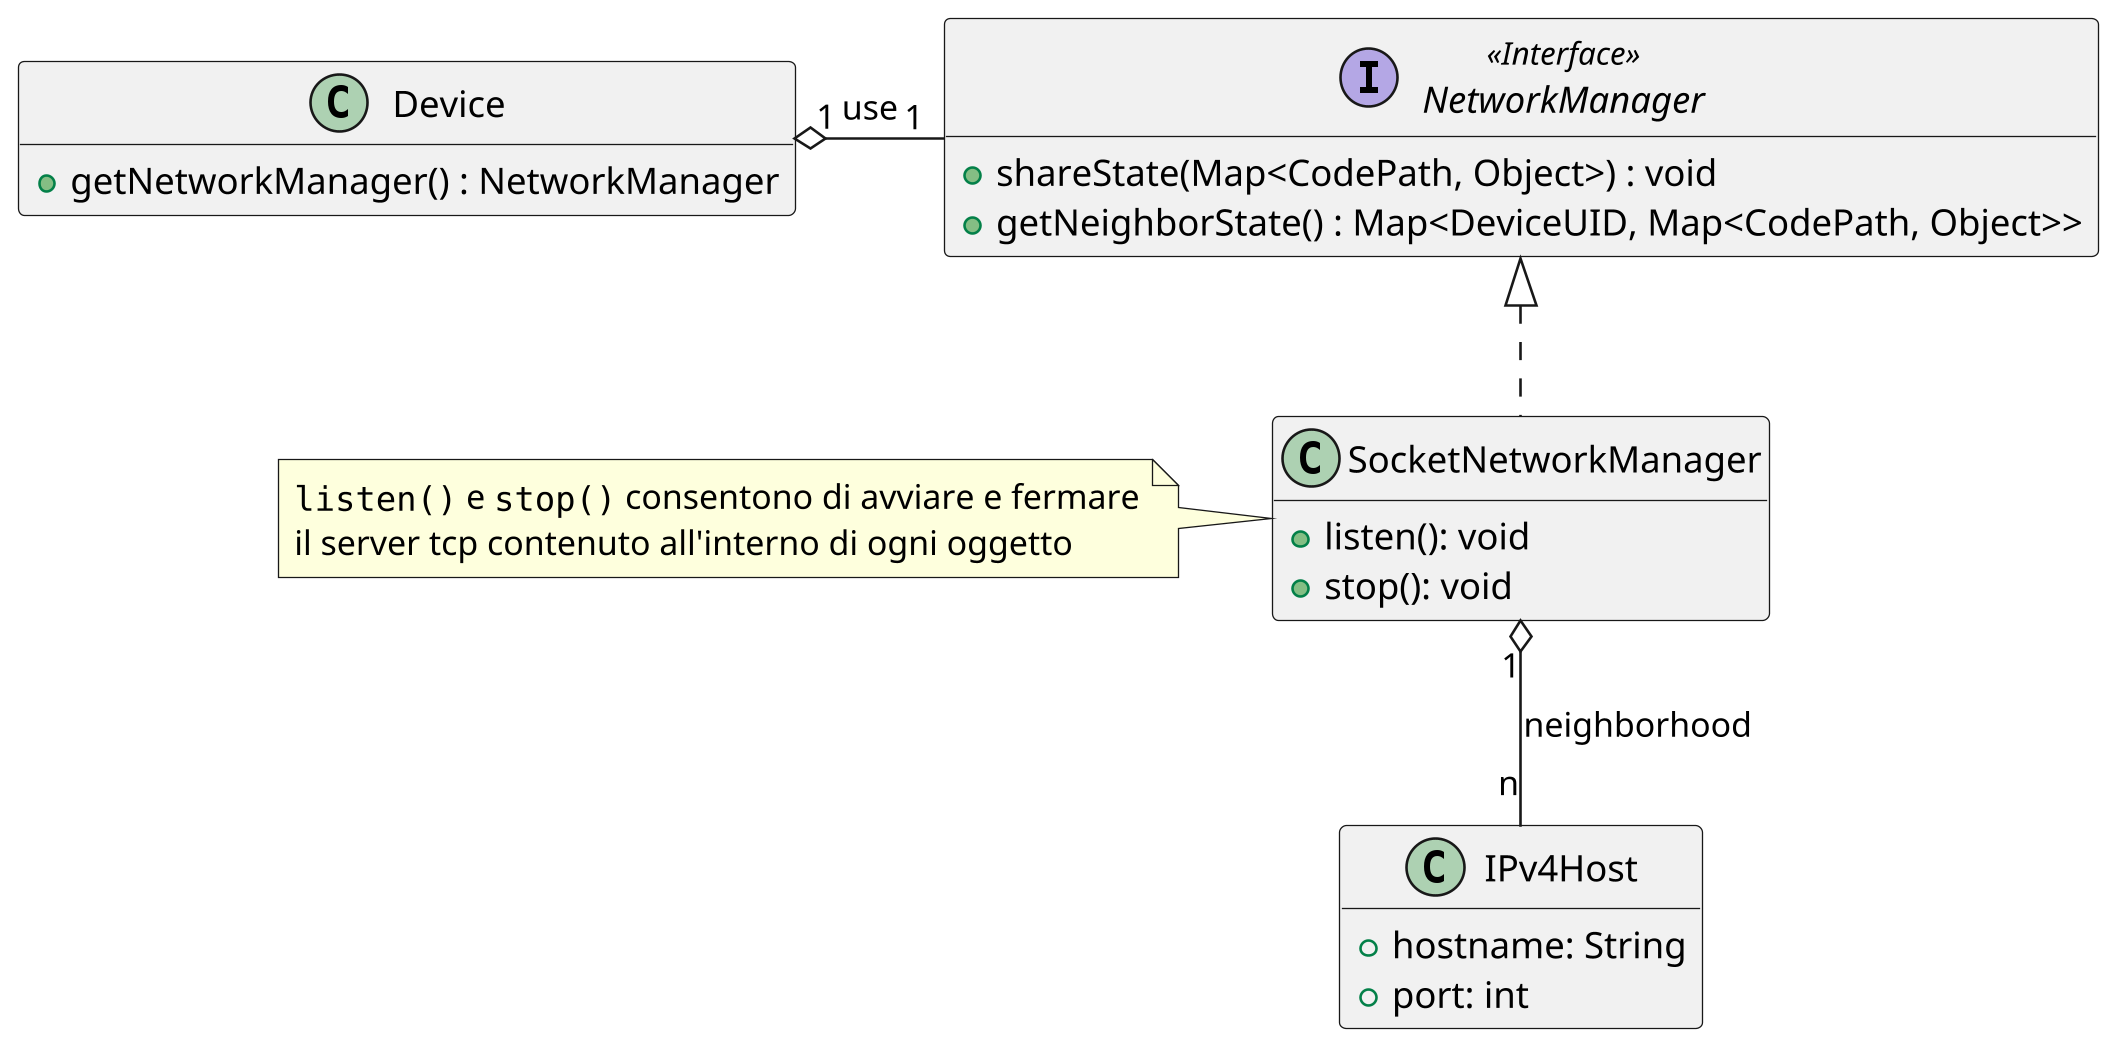@startuml

skinparam dpi 250
hide empty members

Device "1" o- "1" NetworkManager : use
NetworkManager <|.. SocketNetworkManager
SocketNetworkManager "1" o-- "n" IPv4Host : neighborhood
interface NetworkManager <<Interface>> {
  +shareState(Map<CodePath, Object>) : void
  +getNeighborState() : Map<DeviceUID, Map<CodePath, Object>>
}

class SocketNetworkManager {
  +listen(): void
  +stop(): void
}
note left
""listen()"" e ""stop()"" consentono di avviare e fermare
il server tcp contenuto all'interno di ogni oggetto
end note
class Device {
  +getNetworkManager() : NetworkManager
}
class IPv4Host {
  +hostname: String
  +port: int
}

@enduml